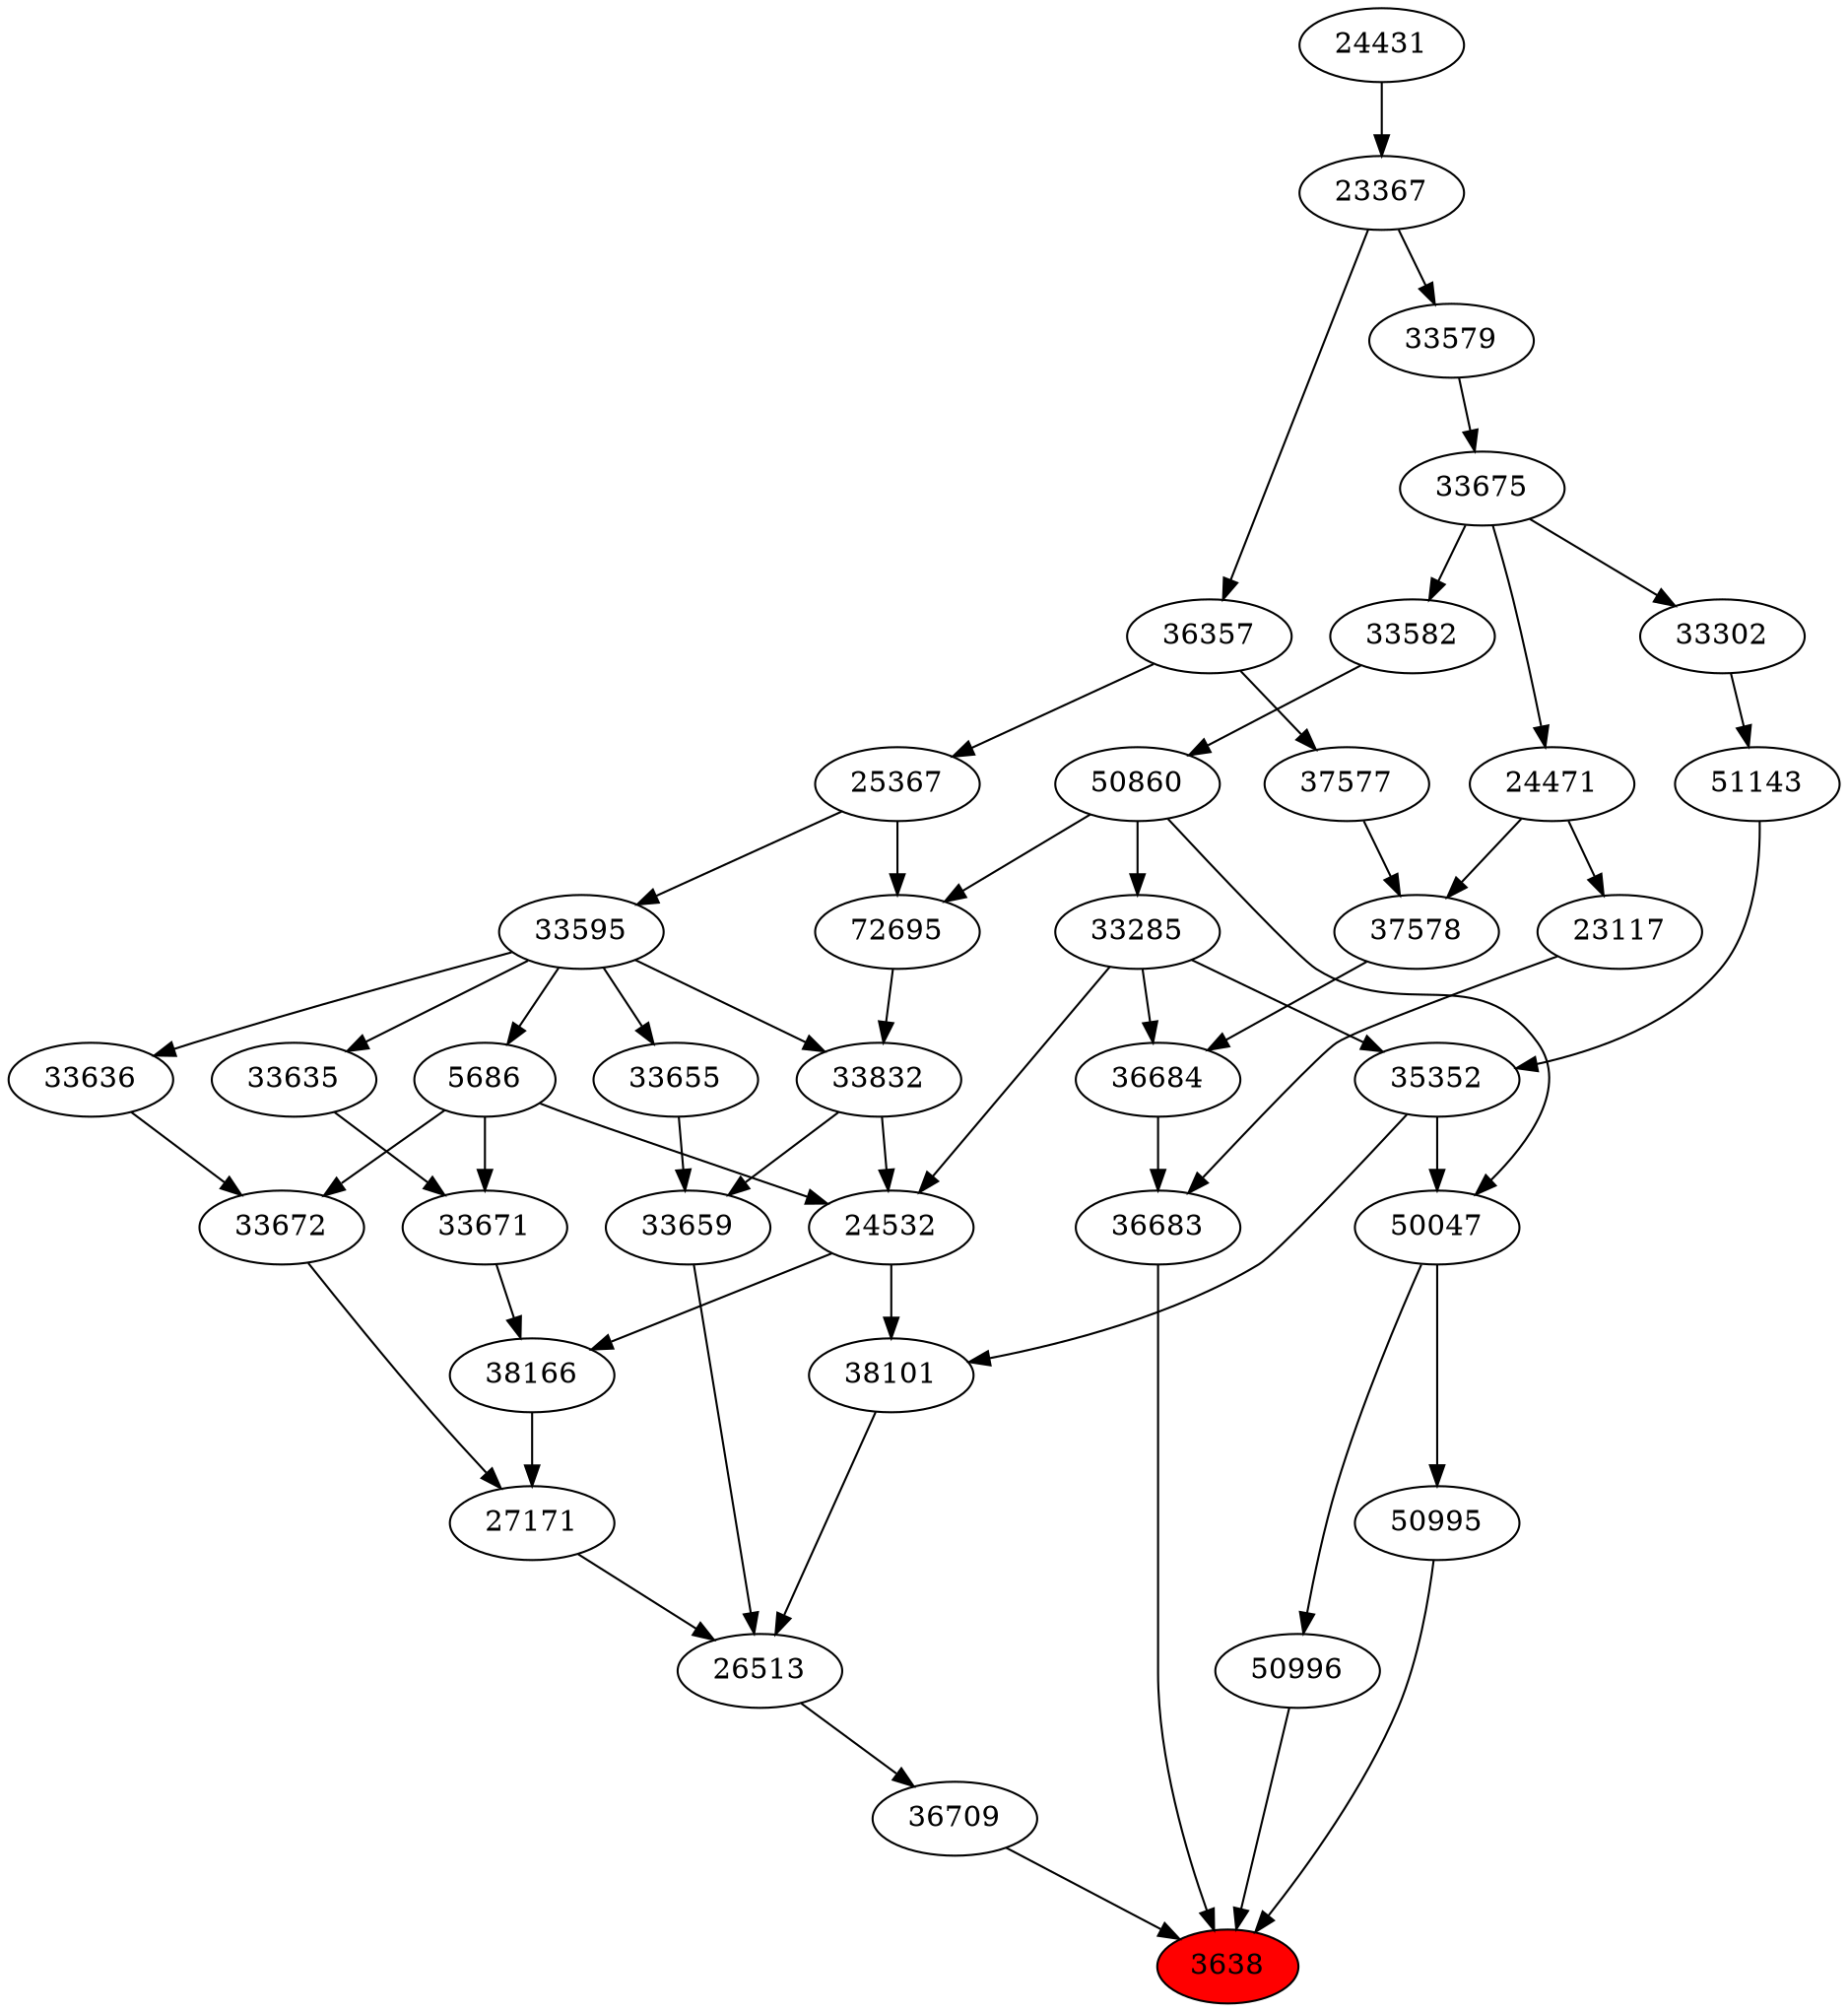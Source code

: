 strict digraph{ 
3638 [label="3638" fillcolor=red style=filled]
36709 -> 3638
50995 -> 3638
50996 -> 3638
36683 -> 3638
36709 [label="36709"]
26513 -> 36709
50995 [label="50995"]
50047 -> 50995
50996 [label="50996"]
50047 -> 50996
36683 [label="36683"]
36684 -> 36683
23117 -> 36683
26513 [label="26513"]
27171 -> 26513
38101 -> 26513
33659 -> 26513
50047 [label="50047"]
35352 -> 50047
50860 -> 50047
36684 [label="36684"]
33285 -> 36684
37578 -> 36684
23117 [label="23117"]
24471 -> 23117
27171 [label="27171"]
33672 -> 27171
38166 -> 27171
38101 [label="38101"]
24532 -> 38101
35352 -> 38101
33659 [label="33659"]
33655 -> 33659
33832 -> 33659
35352 [label="35352"]
33285 -> 35352
51143 -> 35352
50860 [label="50860"]
33582 -> 50860
33285 [label="33285"]
50860 -> 33285
37578 [label="37578"]
24471 -> 37578
37577 -> 37578
24471 [label="24471"]
33675 -> 24471
33672 [label="33672"]
33636 -> 33672
5686 -> 33672
38166 [label="38166"]
24532 -> 38166
33671 -> 38166
24532 [label="24532"]
33285 -> 24532
5686 -> 24532
33832 -> 24532
33655 [label="33655"]
33595 -> 33655
33832 [label="33832"]
72695 -> 33832
33595 -> 33832
51143 [label="51143"]
33302 -> 51143
33582 [label="33582"]
33675 -> 33582
37577 [label="37577"]
36357 -> 37577
33675 [label="33675"]
33579 -> 33675
33636 [label="33636"]
33595 -> 33636
5686 [label="5686"]
33595 -> 5686
33671 [label="33671"]
5686 -> 33671
33635 -> 33671
33595 [label="33595"]
25367 -> 33595
72695 [label="72695"]
50860 -> 72695
25367 -> 72695
33302 [label="33302"]
33675 -> 33302
36357 [label="36357"]
23367 -> 36357
33579 [label="33579"]
23367 -> 33579
33635 [label="33635"]
33595 -> 33635
25367 [label="25367"]
36357 -> 25367
23367 [label="23367"]
24431 -> 23367
24431 [label="24431"]
}